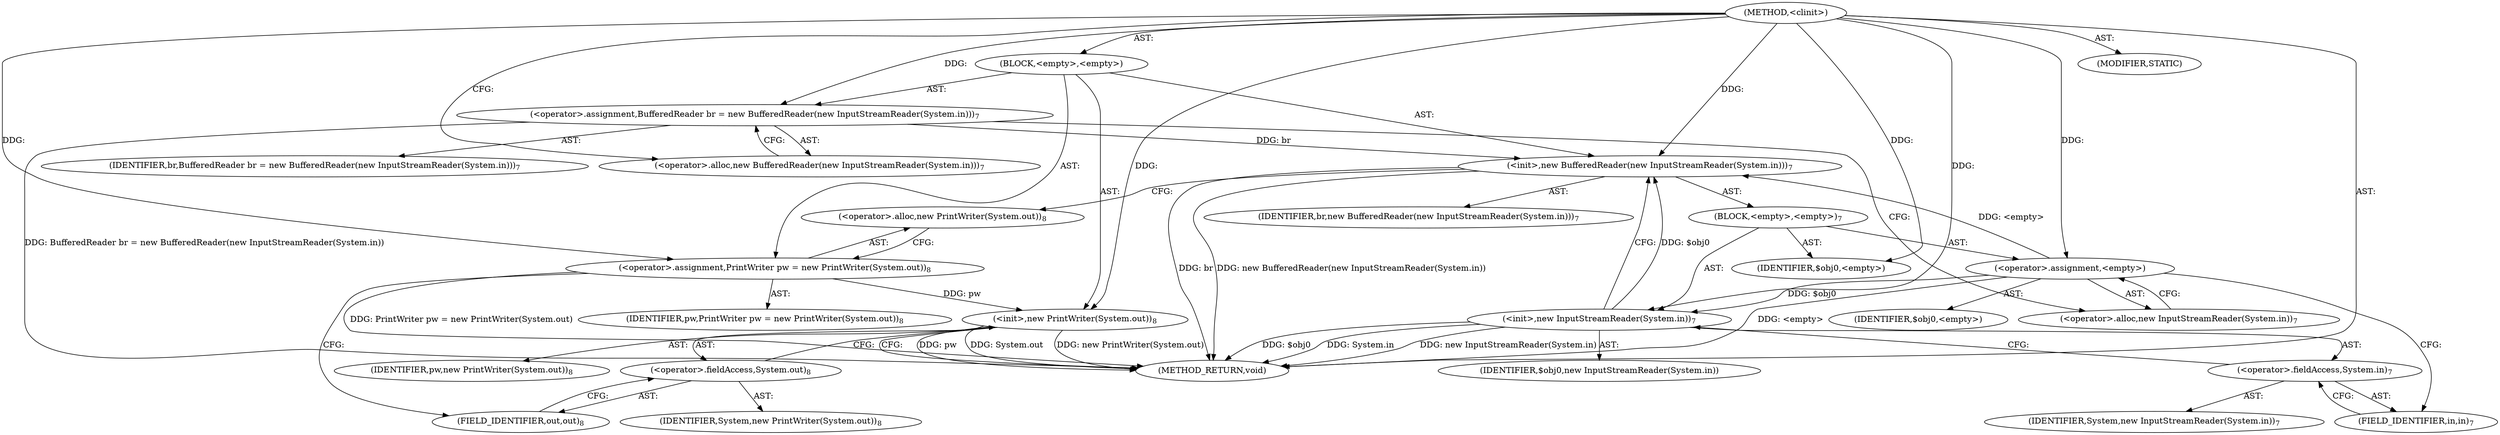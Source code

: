 digraph "&lt;clinit&gt;" {  
"62" [label = <(METHOD,&lt;clinit&gt;)> ]
"63" [label = <(BLOCK,&lt;empty&gt;,&lt;empty&gt;)> ]
"64" [label = <(&lt;operator&gt;.assignment,BufferedReader br = new BufferedReader(new InputStreamReader(System.in)))<SUB>7</SUB>> ]
"65" [label = <(IDENTIFIER,br,BufferedReader br = new BufferedReader(new InputStreamReader(System.in)))<SUB>7</SUB>> ]
"66" [label = <(&lt;operator&gt;.alloc,new BufferedReader(new InputStreamReader(System.in)))<SUB>7</SUB>> ]
"67" [label = <(&lt;init&gt;,new BufferedReader(new InputStreamReader(System.in)))<SUB>7</SUB>> ]
"3" [label = <(IDENTIFIER,br,new BufferedReader(new InputStreamReader(System.in)))<SUB>7</SUB>> ]
"68" [label = <(BLOCK,&lt;empty&gt;,&lt;empty&gt;)<SUB>7</SUB>> ]
"69" [label = <(&lt;operator&gt;.assignment,&lt;empty&gt;)> ]
"70" [label = <(IDENTIFIER,$obj0,&lt;empty&gt;)> ]
"71" [label = <(&lt;operator&gt;.alloc,new InputStreamReader(System.in))<SUB>7</SUB>> ]
"72" [label = <(&lt;init&gt;,new InputStreamReader(System.in))<SUB>7</SUB>> ]
"73" [label = <(IDENTIFIER,$obj0,new InputStreamReader(System.in))> ]
"74" [label = <(&lt;operator&gt;.fieldAccess,System.in)<SUB>7</SUB>> ]
"75" [label = <(IDENTIFIER,System,new InputStreamReader(System.in))<SUB>7</SUB>> ]
"76" [label = <(FIELD_IDENTIFIER,in,in)<SUB>7</SUB>> ]
"77" [label = <(IDENTIFIER,$obj0,&lt;empty&gt;)> ]
"78" [label = <(&lt;operator&gt;.assignment,PrintWriter pw = new PrintWriter(System.out))<SUB>8</SUB>> ]
"79" [label = <(IDENTIFIER,pw,PrintWriter pw = new PrintWriter(System.out))<SUB>8</SUB>> ]
"80" [label = <(&lt;operator&gt;.alloc,new PrintWriter(System.out))<SUB>8</SUB>> ]
"81" [label = <(&lt;init&gt;,new PrintWriter(System.out))<SUB>8</SUB>> ]
"5" [label = <(IDENTIFIER,pw,new PrintWriter(System.out))<SUB>8</SUB>> ]
"82" [label = <(&lt;operator&gt;.fieldAccess,System.out)<SUB>8</SUB>> ]
"83" [label = <(IDENTIFIER,System,new PrintWriter(System.out))<SUB>8</SUB>> ]
"84" [label = <(FIELD_IDENTIFIER,out,out)<SUB>8</SUB>> ]
"85" [label = <(MODIFIER,STATIC)> ]
"86" [label = <(METHOD_RETURN,void)> ]
  "62" -> "63"  [ label = "AST: "] 
  "62" -> "85"  [ label = "AST: "] 
  "62" -> "86"  [ label = "AST: "] 
  "63" -> "64"  [ label = "AST: "] 
  "63" -> "67"  [ label = "AST: "] 
  "63" -> "78"  [ label = "AST: "] 
  "63" -> "81"  [ label = "AST: "] 
  "64" -> "65"  [ label = "AST: "] 
  "64" -> "66"  [ label = "AST: "] 
  "67" -> "3"  [ label = "AST: "] 
  "67" -> "68"  [ label = "AST: "] 
  "68" -> "69"  [ label = "AST: "] 
  "68" -> "72"  [ label = "AST: "] 
  "68" -> "77"  [ label = "AST: "] 
  "69" -> "70"  [ label = "AST: "] 
  "69" -> "71"  [ label = "AST: "] 
  "72" -> "73"  [ label = "AST: "] 
  "72" -> "74"  [ label = "AST: "] 
  "74" -> "75"  [ label = "AST: "] 
  "74" -> "76"  [ label = "AST: "] 
  "78" -> "79"  [ label = "AST: "] 
  "78" -> "80"  [ label = "AST: "] 
  "81" -> "5"  [ label = "AST: "] 
  "81" -> "82"  [ label = "AST: "] 
  "82" -> "83"  [ label = "AST: "] 
  "82" -> "84"  [ label = "AST: "] 
  "64" -> "71"  [ label = "CFG: "] 
  "67" -> "80"  [ label = "CFG: "] 
  "78" -> "84"  [ label = "CFG: "] 
  "81" -> "86"  [ label = "CFG: "] 
  "66" -> "64"  [ label = "CFG: "] 
  "80" -> "78"  [ label = "CFG: "] 
  "82" -> "81"  [ label = "CFG: "] 
  "69" -> "76"  [ label = "CFG: "] 
  "72" -> "67"  [ label = "CFG: "] 
  "84" -> "82"  [ label = "CFG: "] 
  "71" -> "69"  [ label = "CFG: "] 
  "74" -> "72"  [ label = "CFG: "] 
  "76" -> "74"  [ label = "CFG: "] 
  "62" -> "66"  [ label = "CFG: "] 
  "64" -> "86"  [ label = "DDG: BufferedReader br = new BufferedReader(new InputStreamReader(System.in))"] 
  "67" -> "86"  [ label = "DDG: br"] 
  "69" -> "86"  [ label = "DDG: &lt;empty&gt;"] 
  "72" -> "86"  [ label = "DDG: $obj0"] 
  "72" -> "86"  [ label = "DDG: System.in"] 
  "72" -> "86"  [ label = "DDG: new InputStreamReader(System.in)"] 
  "67" -> "86"  [ label = "DDG: new BufferedReader(new InputStreamReader(System.in))"] 
  "78" -> "86"  [ label = "DDG: PrintWriter pw = new PrintWriter(System.out)"] 
  "81" -> "86"  [ label = "DDG: pw"] 
  "81" -> "86"  [ label = "DDG: System.out"] 
  "81" -> "86"  [ label = "DDG: new PrintWriter(System.out)"] 
  "62" -> "64"  [ label = "DDG: "] 
  "62" -> "78"  [ label = "DDG: "] 
  "64" -> "67"  [ label = "DDG: br"] 
  "62" -> "67"  [ label = "DDG: "] 
  "69" -> "67"  [ label = "DDG: &lt;empty&gt;"] 
  "72" -> "67"  [ label = "DDG: $obj0"] 
  "78" -> "81"  [ label = "DDG: pw"] 
  "62" -> "81"  [ label = "DDG: "] 
  "62" -> "69"  [ label = "DDG: "] 
  "62" -> "77"  [ label = "DDG: "] 
  "69" -> "72"  [ label = "DDG: $obj0"] 
  "62" -> "72"  [ label = "DDG: "] 
}
